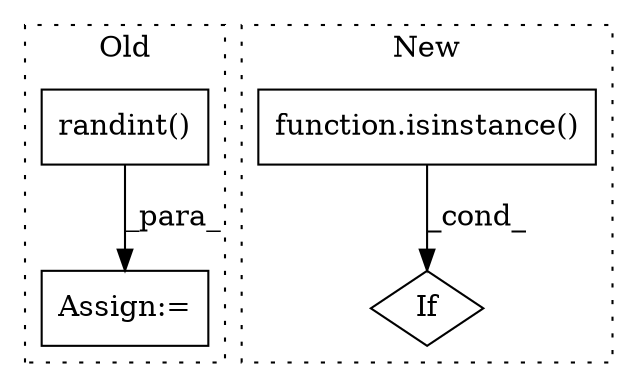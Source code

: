 digraph G {
subgraph cluster0 {
1 [label="randint()" a="75" s="12408,12430" l="14,1" shape="box"];
4 [label="Assign:=" a="68" s="12405" l="3" shape="box"];
label = "Old";
style="dotted";
}
subgraph cluster1 {
2 [label="function.isinstance()" a="75" s="13055,13091" l="11,1" shape="box"];
3 [label="If" a="96" s="13052" l="3" shape="diamond"];
label = "New";
style="dotted";
}
1 -> 4 [label="_para_"];
2 -> 3 [label="_cond_"];
}